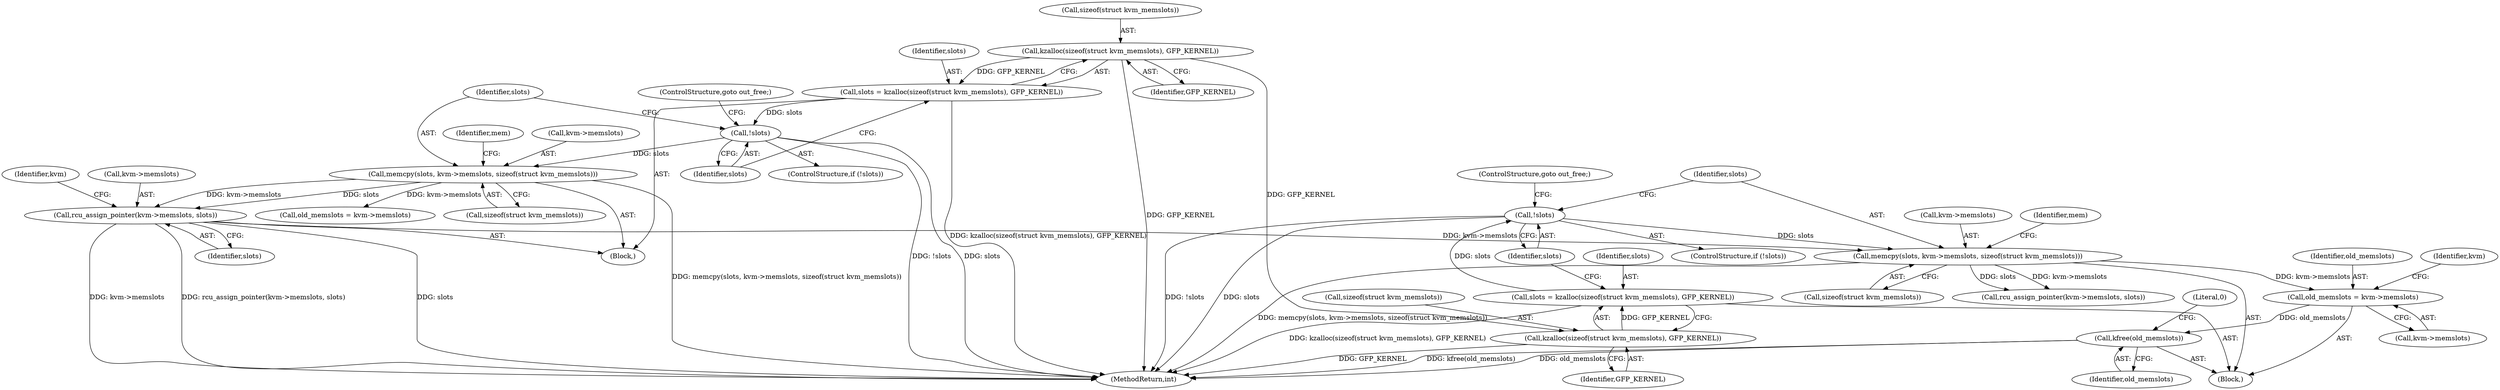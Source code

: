 digraph "0_linux_fa3d315a4ce2c0891cdde262562e710d95fba19e@API" {
"1000635" [label="(Call,kfree(old_memslots))"];
"1000615" [label="(Call,old_memslots = kvm->memslots)"];
"1000561" [label="(Call,memcpy(slots, kvm->memslots, sizeof(struct kvm_memslots)))"];
"1000558" [label="(Call,!slots)"];
"1000551" [label="(Call,slots = kzalloc(sizeof(struct kvm_memslots), GFP_KERNEL))"];
"1000553" [label="(Call,kzalloc(sizeof(struct kvm_memslots), GFP_KERNEL))"];
"1000472" [label="(Call,kzalloc(sizeof(struct kvm_memslots), GFP_KERNEL))"];
"1000524" [label="(Call,rcu_assign_pointer(kvm->memslots, slots))"];
"1000480" [label="(Call,memcpy(slots, kvm->memslots, sizeof(struct kvm_memslots)))"];
"1000477" [label="(Call,!slots)"];
"1000470" [label="(Call,slots = kzalloc(sizeof(struct kvm_memslots), GFP_KERNEL))"];
"1000479" [label="(ControlStructure,goto out_free;)"];
"1000117" [label="(Block,)"];
"1000636" [label="(Identifier,old_memslots)"];
"1000477" [label="(Call,!slots)"];
"1000563" [label="(Call,kvm->memslots)"];
"1000476" [label="(ControlStructure,if (!slots))"];
"1000560" [label="(ControlStructure,goto out_free;)"];
"1000622" [label="(Identifier,kvm)"];
"1000528" [label="(Identifier,slots)"];
"1000532" [label="(Identifier,kvm)"];
"1000485" [label="(Call,sizeof(struct kvm_memslots))"];
"1000615" [label="(Call,old_memslots = kvm->memslots)"];
"1000558" [label="(Call,!slots)"];
"1000524" [label="(Call,rcu_assign_pointer(kvm->memslots, slots))"];
"1000480" [label="(Call,memcpy(slots, kvm->memslots, sizeof(struct kvm_memslots)))"];
"1000616" [label="(Identifier,old_memslots)"];
"1000551" [label="(Call,slots = kzalloc(sizeof(struct kvm_memslots), GFP_KERNEL))"];
"1000465" [label="(Block,)"];
"1000566" [label="(Call,sizeof(struct kvm_memslots))"];
"1000490" [label="(Identifier,mem)"];
"1000562" [label="(Identifier,slots)"];
"1000471" [label="(Identifier,slots)"];
"1000475" [label="(Identifier,GFP_KERNEL)"];
"1000470" [label="(Call,slots = kzalloc(sizeof(struct kvm_memslots), GFP_KERNEL))"];
"1000643" [label="(MethodReturn,int)"];
"1000556" [label="(Identifier,GFP_KERNEL)"];
"1000561" [label="(Call,memcpy(slots, kvm->memslots, sizeof(struct kvm_memslots)))"];
"1000557" [label="(ControlStructure,if (!slots))"];
"1000553" [label="(Call,kzalloc(sizeof(struct kvm_memslots), GFP_KERNEL))"];
"1000481" [label="(Identifier,slots)"];
"1000519" [label="(Call,old_memslots = kvm->memslots)"];
"1000559" [label="(Identifier,slots)"];
"1000478" [label="(Identifier,slots)"];
"1000472" [label="(Call,kzalloc(sizeof(struct kvm_memslots), GFP_KERNEL))"];
"1000571" [label="(Identifier,mem)"];
"1000552" [label="(Identifier,slots)"];
"1000525" [label="(Call,kvm->memslots)"];
"1000638" [label="(Literal,0)"];
"1000635" [label="(Call,kfree(old_memslots))"];
"1000482" [label="(Call,kvm->memslots)"];
"1000473" [label="(Call,sizeof(struct kvm_memslots))"];
"1000617" [label="(Call,kvm->memslots)"];
"1000620" [label="(Call,rcu_assign_pointer(kvm->memslots, slots))"];
"1000554" [label="(Call,sizeof(struct kvm_memslots))"];
"1000635" -> "1000117"  [label="AST: "];
"1000635" -> "1000636"  [label="CFG: "];
"1000636" -> "1000635"  [label="AST: "];
"1000638" -> "1000635"  [label="CFG: "];
"1000635" -> "1000643"  [label="DDG: kfree(old_memslots)"];
"1000635" -> "1000643"  [label="DDG: old_memslots"];
"1000615" -> "1000635"  [label="DDG: old_memslots"];
"1000615" -> "1000117"  [label="AST: "];
"1000615" -> "1000617"  [label="CFG: "];
"1000616" -> "1000615"  [label="AST: "];
"1000617" -> "1000615"  [label="AST: "];
"1000622" -> "1000615"  [label="CFG: "];
"1000561" -> "1000615"  [label="DDG: kvm->memslots"];
"1000561" -> "1000117"  [label="AST: "];
"1000561" -> "1000566"  [label="CFG: "];
"1000562" -> "1000561"  [label="AST: "];
"1000563" -> "1000561"  [label="AST: "];
"1000566" -> "1000561"  [label="AST: "];
"1000571" -> "1000561"  [label="CFG: "];
"1000561" -> "1000643"  [label="DDG: memcpy(slots, kvm->memslots, sizeof(struct kvm_memslots))"];
"1000558" -> "1000561"  [label="DDG: slots"];
"1000524" -> "1000561"  [label="DDG: kvm->memslots"];
"1000561" -> "1000620"  [label="DDG: kvm->memslots"];
"1000561" -> "1000620"  [label="DDG: slots"];
"1000558" -> "1000557"  [label="AST: "];
"1000558" -> "1000559"  [label="CFG: "];
"1000559" -> "1000558"  [label="AST: "];
"1000560" -> "1000558"  [label="CFG: "];
"1000562" -> "1000558"  [label="CFG: "];
"1000558" -> "1000643"  [label="DDG: !slots"];
"1000558" -> "1000643"  [label="DDG: slots"];
"1000551" -> "1000558"  [label="DDG: slots"];
"1000551" -> "1000117"  [label="AST: "];
"1000551" -> "1000553"  [label="CFG: "];
"1000552" -> "1000551"  [label="AST: "];
"1000553" -> "1000551"  [label="AST: "];
"1000559" -> "1000551"  [label="CFG: "];
"1000551" -> "1000643"  [label="DDG: kzalloc(sizeof(struct kvm_memslots), GFP_KERNEL)"];
"1000553" -> "1000551"  [label="DDG: GFP_KERNEL"];
"1000553" -> "1000556"  [label="CFG: "];
"1000554" -> "1000553"  [label="AST: "];
"1000556" -> "1000553"  [label="AST: "];
"1000553" -> "1000643"  [label="DDG: GFP_KERNEL"];
"1000472" -> "1000553"  [label="DDG: GFP_KERNEL"];
"1000472" -> "1000470"  [label="AST: "];
"1000472" -> "1000475"  [label="CFG: "];
"1000473" -> "1000472"  [label="AST: "];
"1000475" -> "1000472"  [label="AST: "];
"1000470" -> "1000472"  [label="CFG: "];
"1000472" -> "1000643"  [label="DDG: GFP_KERNEL"];
"1000472" -> "1000470"  [label="DDG: GFP_KERNEL"];
"1000524" -> "1000465"  [label="AST: "];
"1000524" -> "1000528"  [label="CFG: "];
"1000525" -> "1000524"  [label="AST: "];
"1000528" -> "1000524"  [label="AST: "];
"1000532" -> "1000524"  [label="CFG: "];
"1000524" -> "1000643"  [label="DDG: kvm->memslots"];
"1000524" -> "1000643"  [label="DDG: rcu_assign_pointer(kvm->memslots, slots)"];
"1000524" -> "1000643"  [label="DDG: slots"];
"1000480" -> "1000524"  [label="DDG: kvm->memslots"];
"1000480" -> "1000524"  [label="DDG: slots"];
"1000480" -> "1000465"  [label="AST: "];
"1000480" -> "1000485"  [label="CFG: "];
"1000481" -> "1000480"  [label="AST: "];
"1000482" -> "1000480"  [label="AST: "];
"1000485" -> "1000480"  [label="AST: "];
"1000490" -> "1000480"  [label="CFG: "];
"1000480" -> "1000643"  [label="DDG: memcpy(slots, kvm->memslots, sizeof(struct kvm_memslots))"];
"1000477" -> "1000480"  [label="DDG: slots"];
"1000480" -> "1000519"  [label="DDG: kvm->memslots"];
"1000477" -> "1000476"  [label="AST: "];
"1000477" -> "1000478"  [label="CFG: "];
"1000478" -> "1000477"  [label="AST: "];
"1000479" -> "1000477"  [label="CFG: "];
"1000481" -> "1000477"  [label="CFG: "];
"1000477" -> "1000643"  [label="DDG: !slots"];
"1000477" -> "1000643"  [label="DDG: slots"];
"1000470" -> "1000477"  [label="DDG: slots"];
"1000470" -> "1000465"  [label="AST: "];
"1000471" -> "1000470"  [label="AST: "];
"1000478" -> "1000470"  [label="CFG: "];
"1000470" -> "1000643"  [label="DDG: kzalloc(sizeof(struct kvm_memslots), GFP_KERNEL)"];
}
